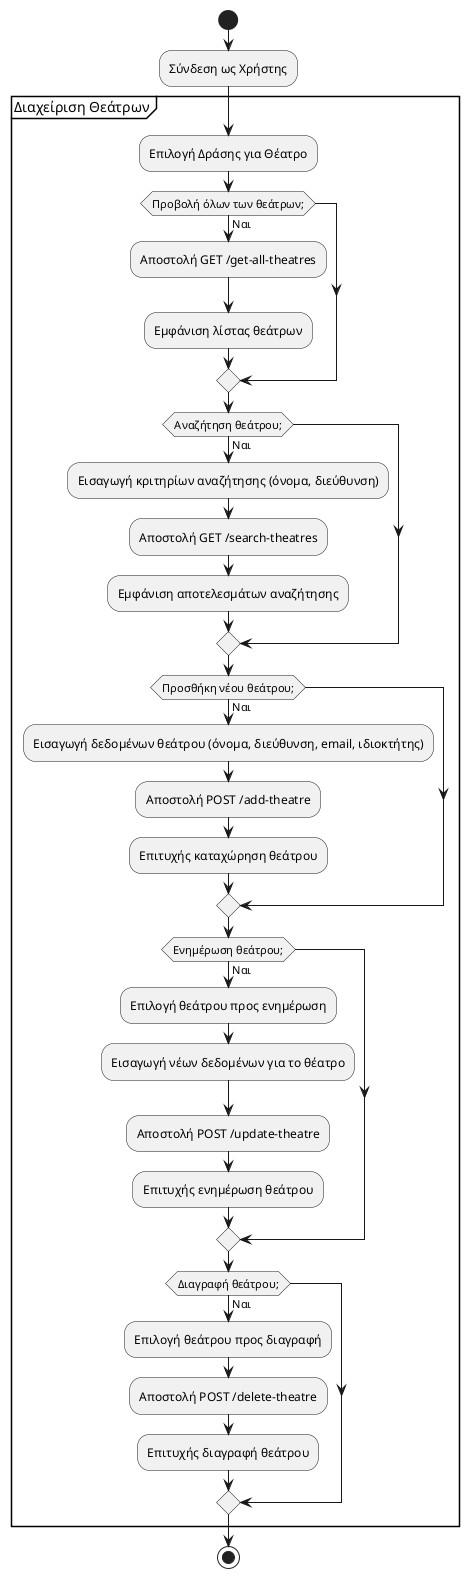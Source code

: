 @startuml
start

:Σύνδεση ως Χρήστης;

partition "Διαχείριση Θεάτρων" {
    :Επιλογή Δράσης για Θέατρο;

    if (Προβολή όλων των θεάτρων;) then (Ναι)
        :Αποστολή GET /get-all-theatres;
        :Εμφάνιση λίστας θεάτρων;
    endif

    if (Αναζήτηση θεάτρου;) then (Ναι)
        :Εισαγωγή κριτηρίων αναζήτησης (όνομα, διεύθυνση);
        :Αποστολή GET /search-theatres;
        :Εμφάνιση αποτελεσμάτων αναζήτησης;
    endif

    if (Προσθήκη νέου θεάτρου;) then (Ναι)
        :Εισαγωγή δεδομένων θεάτρου (όνομα, διεύθυνση, email, ιδιοκτήτης);
        :Αποστολή POST /add-theatre;
        :Επιτυχής καταχώρηση θεάτρου;
    endif

    if (Ενημέρωση θεάτρου;) then (Ναι)
        :Επιλογή θεάτρου προς ενημέρωση;
        :Εισαγωγή νέων δεδομένων για το θέατρο;
        :Αποστολή POST /update-theatre;
        :Επιτυχής ενημέρωση θεάτρου;
    endif

    if (Διαγραφή θεάτρου;) then (Ναι)
        :Επιλογή θεάτρου προς διαγραφή;
        :Αποστολή POST /delete-theatre;
        :Επιτυχής διαγραφή θεάτρου;
    endif
}

stop
@enduml
